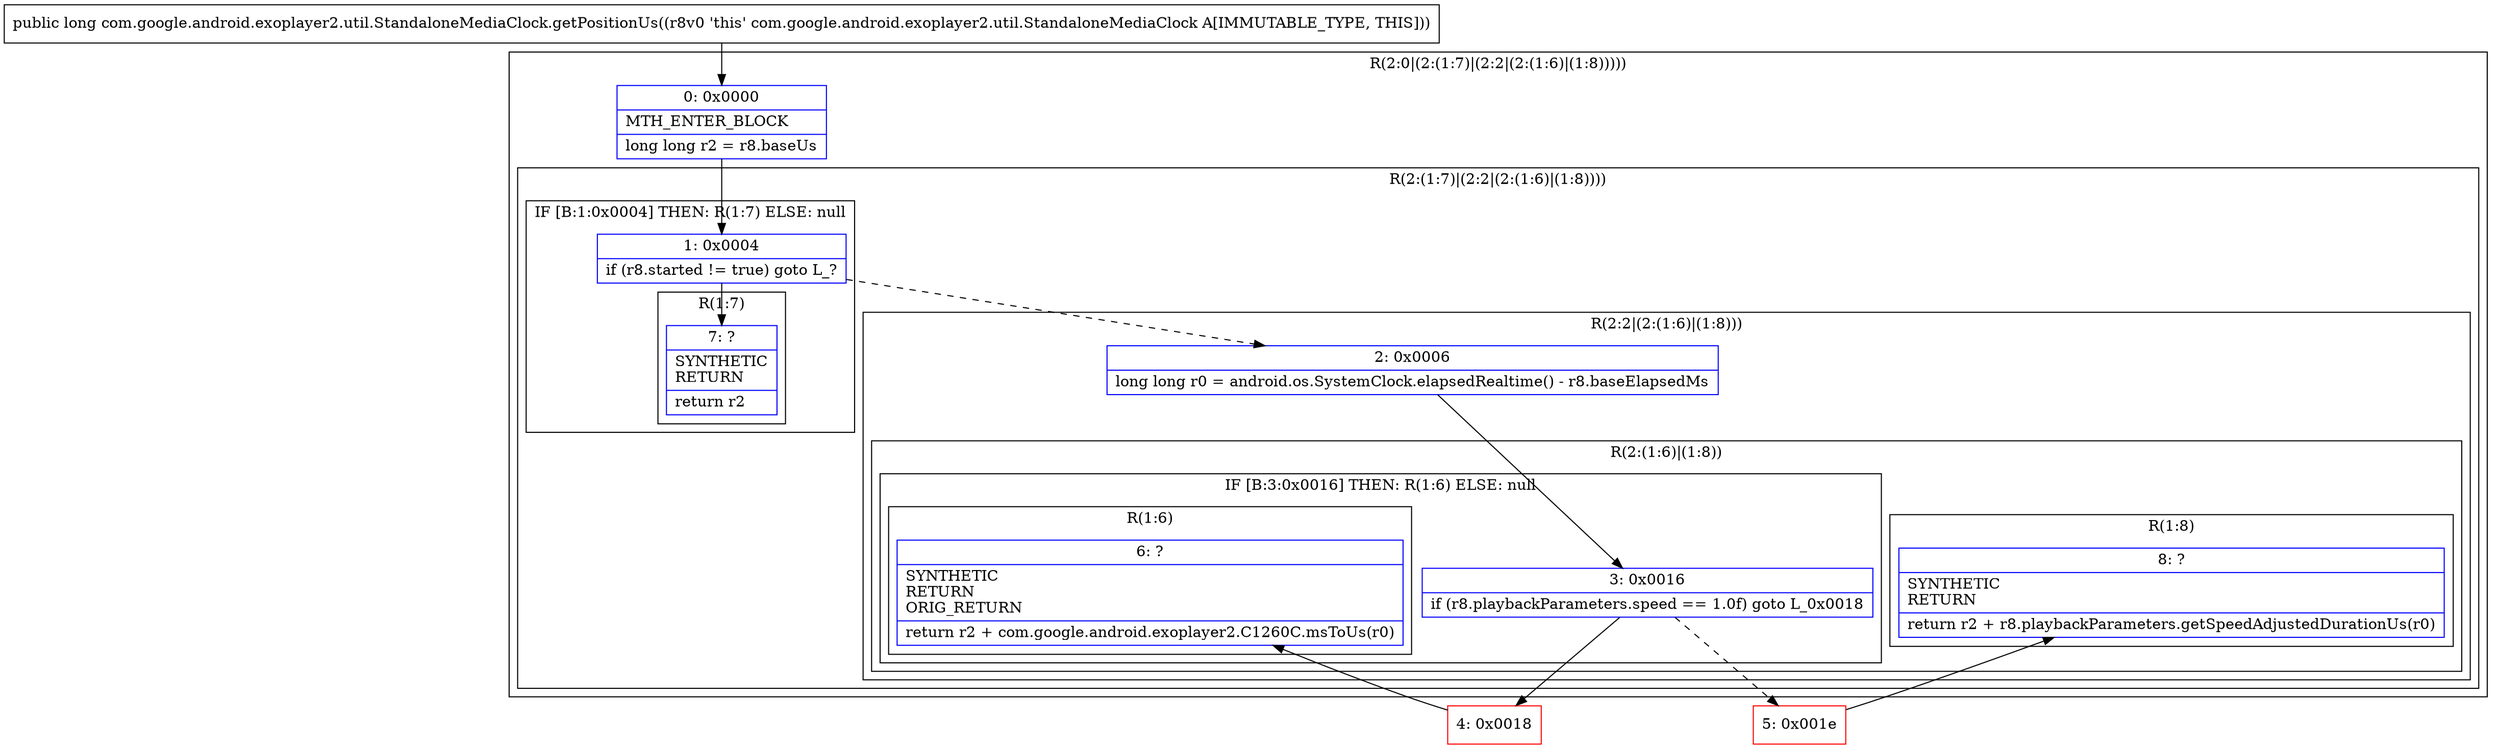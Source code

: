 digraph "CFG forcom.google.android.exoplayer2.util.StandaloneMediaClock.getPositionUs()J" {
subgraph cluster_Region_941829026 {
label = "R(2:0|(2:(1:7)|(2:2|(2:(1:6)|(1:8)))))";
node [shape=record,color=blue];
Node_0 [shape=record,label="{0\:\ 0x0000|MTH_ENTER_BLOCK\l|long long r2 = r8.baseUs\l}"];
subgraph cluster_Region_170917370 {
label = "R(2:(1:7)|(2:2|(2:(1:6)|(1:8))))";
node [shape=record,color=blue];
subgraph cluster_IfRegion_439949991 {
label = "IF [B:1:0x0004] THEN: R(1:7) ELSE: null";
node [shape=record,color=blue];
Node_1 [shape=record,label="{1\:\ 0x0004|if (r8.started != true) goto L_?\l}"];
subgraph cluster_Region_175295081 {
label = "R(1:7)";
node [shape=record,color=blue];
Node_7 [shape=record,label="{7\:\ ?|SYNTHETIC\lRETURN\l|return r2\l}"];
}
}
subgraph cluster_Region_39328535 {
label = "R(2:2|(2:(1:6)|(1:8)))";
node [shape=record,color=blue];
Node_2 [shape=record,label="{2\:\ 0x0006|long long r0 = android.os.SystemClock.elapsedRealtime() \- r8.baseElapsedMs\l}"];
subgraph cluster_Region_1494883832 {
label = "R(2:(1:6)|(1:8))";
node [shape=record,color=blue];
subgraph cluster_IfRegion_880457803 {
label = "IF [B:3:0x0016] THEN: R(1:6) ELSE: null";
node [shape=record,color=blue];
Node_3 [shape=record,label="{3\:\ 0x0016|if (r8.playbackParameters.speed == 1.0f) goto L_0x0018\l}"];
subgraph cluster_Region_168198700 {
label = "R(1:6)";
node [shape=record,color=blue];
Node_6 [shape=record,label="{6\:\ ?|SYNTHETIC\lRETURN\lORIG_RETURN\l|return r2 + com.google.android.exoplayer2.C1260C.msToUs(r0)\l}"];
}
}
subgraph cluster_Region_587680494 {
label = "R(1:8)";
node [shape=record,color=blue];
Node_8 [shape=record,label="{8\:\ ?|SYNTHETIC\lRETURN\l|return r2 + r8.playbackParameters.getSpeedAdjustedDurationUs(r0)\l}"];
}
}
}
}
}
Node_4 [shape=record,color=red,label="{4\:\ 0x0018}"];
Node_5 [shape=record,color=red,label="{5\:\ 0x001e}"];
MethodNode[shape=record,label="{public long com.google.android.exoplayer2.util.StandaloneMediaClock.getPositionUs((r8v0 'this' com.google.android.exoplayer2.util.StandaloneMediaClock A[IMMUTABLE_TYPE, THIS])) }"];
MethodNode -> Node_0;
Node_0 -> Node_1;
Node_1 -> Node_2[style=dashed];
Node_1 -> Node_7;
Node_2 -> Node_3;
Node_3 -> Node_4;
Node_3 -> Node_5[style=dashed];
Node_4 -> Node_6;
Node_5 -> Node_8;
}

